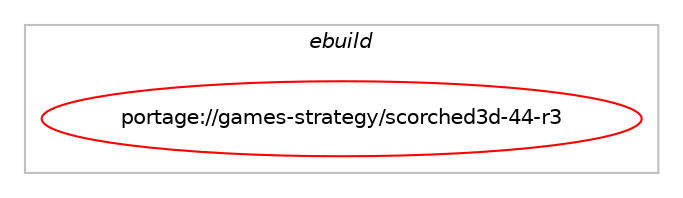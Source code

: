 digraph prolog {

# *************
# Graph options
# *************

newrank=true;
concentrate=true;
compound=true;
graph [rankdir=LR,fontname=Helvetica,fontsize=10,ranksep=1.5];#, ranksep=2.5, nodesep=0.2];
edge  [arrowhead=vee];
node  [fontname=Helvetica,fontsize=10];

# **********
# The ebuild
# **********

subgraph cluster_leftcol {
color=gray;
label=<<i>ebuild</i>>;
id [label="portage://games-strategy/scorched3d-44-r3", color=red, width=4, href="../games-strategy/scorched3d-44-r3.svg"];
}

# ****************
# The dependencies
# ****************

subgraph cluster_midcol {
color=gray;
label=<<i>dependencies</i>>;
subgraph cluster_compile {
fillcolor="#eeeeee";
style=filled;
label=<<i>compile</i>>;
# *** BEGIN UNKNOWN DEPENDENCY TYPE (TODO) ***
# id -> equal(use_conditional_group(negative,dedicated,portage://games-strategy/scorched3d-44-r3,[package_dependency(portage://games-strategy/scorched3d-44-r3,install,no,virtual,opengl,none,[,,],[],[]),package_dependency(portage://games-strategy/scorched3d-44-r3,install,no,virtual,glu,none,[,,],[],[]),package_dependency(portage://games-strategy/scorched3d-44-r3,install,no,media-libs,glew,none,[,,],[slot(0),equal],[]),package_dependency(portage://games-strategy/scorched3d-44-r3,install,no,media-libs,libogg,none,[,,],[],[]),package_dependency(portage://games-strategy/scorched3d-44-r3,install,no,media-libs,libvorbis,none,[,,],[],[]),package_dependency(portage://games-strategy/scorched3d-44-r3,install,no,media-libs,openal,none,[,,],[],[]),package_dependency(portage://games-strategy/scorched3d-44-r3,install,no,media-libs,freealut,none,[,,],[],[]),package_dependency(portage://games-strategy/scorched3d-44-r3,install,no,x11-libs,wxGTK,none,[,,],[slot(3.2-gtk3)],[use(enable(X),none)]),package_dependency(portage://games-strategy/scorched3d-44-r3,install,no,media-libs,freetype,none,[,,],[slot(2)],[]),package_dependency(portage://games-strategy/scorched3d-44-r3,install,no,sci-libs,fftw,none,[,,],[slot(3.0),equal],[])]))
# *** END UNKNOWN DEPENDENCY TYPE (TODO) ***

# *** BEGIN UNKNOWN DEPENDENCY TYPE (TODO) ***
# id -> equal(use_conditional_group(positive,mysql,portage://games-strategy/scorched3d-44-r3,[package_dependency(portage://games-strategy/scorched3d-44-r3,install,no,dev-db,mysql-connector-c,none,[,,],[],[])]))
# *** END UNKNOWN DEPENDENCY TYPE (TODO) ***

# *** BEGIN UNKNOWN DEPENDENCY TYPE (TODO) ***
# id -> equal(package_dependency(portage://games-strategy/scorched3d-44-r3,install,no,dev-libs,expat,none,[,,],[],[]))
# *** END UNKNOWN DEPENDENCY TYPE (TODO) ***

# *** BEGIN UNKNOWN DEPENDENCY TYPE (TODO) ***
# id -> equal(package_dependency(portage://games-strategy/scorched3d-44-r3,install,no,media-fonts,dejavu,none,[,,],[],[]))
# *** END UNKNOWN DEPENDENCY TYPE (TODO) ***

# *** BEGIN UNKNOWN DEPENDENCY TYPE (TODO) ***
# id -> equal(package_dependency(portage://games-strategy/scorched3d-44-r3,install,no,media-libs,libpng,none,[,,],[slot(0),equal],[]))
# *** END UNKNOWN DEPENDENCY TYPE (TODO) ***

# *** BEGIN UNKNOWN DEPENDENCY TYPE (TODO) ***
# id -> equal(package_dependency(portage://games-strategy/scorched3d-44-r3,install,no,media-libs,libsdl,none,[,,],[],[use(enable(video),none)]))
# *** END UNKNOWN DEPENDENCY TYPE (TODO) ***

# *** BEGIN UNKNOWN DEPENDENCY TYPE (TODO) ***
# id -> equal(package_dependency(portage://games-strategy/scorched3d-44-r3,install,no,media-libs,sdl-net,none,[,,],[],[]))
# *** END UNKNOWN DEPENDENCY TYPE (TODO) ***

# *** BEGIN UNKNOWN DEPENDENCY TYPE (TODO) ***
# id -> equal(package_dependency(portage://games-strategy/scorched3d-44-r3,install,no,sys-libs,zlib,none,[,,],[],[]))
# *** END UNKNOWN DEPENDENCY TYPE (TODO) ***

# *** BEGIN UNKNOWN DEPENDENCY TYPE (TODO) ***
# id -> equal(package_dependency(portage://games-strategy/scorched3d-44-r3,install,no,virtual,jpeg,none,[,,],[slot(0)],[]))
# *** END UNKNOWN DEPENDENCY TYPE (TODO) ***

# *** BEGIN UNKNOWN DEPENDENCY TYPE (TODO) ***
# id -> equal(package_dependency(portage://games-strategy/scorched3d-44-r3,install,no,x11-misc,xdg-utils,none,[,,],[],[]))
# *** END UNKNOWN DEPENDENCY TYPE (TODO) ***

}
subgraph cluster_compileandrun {
fillcolor="#eeeeee";
style=filled;
label=<<i>compile and run</i>>;
}
subgraph cluster_run {
fillcolor="#eeeeee";
style=filled;
label=<<i>run</i>>;
# *** BEGIN UNKNOWN DEPENDENCY TYPE (TODO) ***
# id -> equal(use_conditional_group(negative,dedicated,portage://games-strategy/scorched3d-44-r3,[package_dependency(portage://games-strategy/scorched3d-44-r3,run,no,virtual,opengl,none,[,,],[],[]),package_dependency(portage://games-strategy/scorched3d-44-r3,run,no,virtual,glu,none,[,,],[],[]),package_dependency(portage://games-strategy/scorched3d-44-r3,run,no,media-libs,glew,none,[,,],[slot(0),equal],[]),package_dependency(portage://games-strategy/scorched3d-44-r3,run,no,media-libs,libogg,none,[,,],[],[]),package_dependency(portage://games-strategy/scorched3d-44-r3,run,no,media-libs,libvorbis,none,[,,],[],[]),package_dependency(portage://games-strategy/scorched3d-44-r3,run,no,media-libs,openal,none,[,,],[],[]),package_dependency(portage://games-strategy/scorched3d-44-r3,run,no,media-libs,freealut,none,[,,],[],[]),package_dependency(portage://games-strategy/scorched3d-44-r3,run,no,x11-libs,wxGTK,none,[,,],[slot(3.2-gtk3)],[use(enable(X),none)]),package_dependency(portage://games-strategy/scorched3d-44-r3,run,no,media-libs,freetype,none,[,,],[slot(2)],[]),package_dependency(portage://games-strategy/scorched3d-44-r3,run,no,sci-libs,fftw,none,[,,],[slot(3.0),equal],[])]))
# *** END UNKNOWN DEPENDENCY TYPE (TODO) ***

# *** BEGIN UNKNOWN DEPENDENCY TYPE (TODO) ***
# id -> equal(use_conditional_group(positive,mysql,portage://games-strategy/scorched3d-44-r3,[package_dependency(portage://games-strategy/scorched3d-44-r3,run,no,dev-db,mysql-connector-c,none,[,,],[],[])]))
# *** END UNKNOWN DEPENDENCY TYPE (TODO) ***

# *** BEGIN UNKNOWN DEPENDENCY TYPE (TODO) ***
# id -> equal(package_dependency(portage://games-strategy/scorched3d-44-r3,run,no,dev-libs,expat,none,[,,],[],[]))
# *** END UNKNOWN DEPENDENCY TYPE (TODO) ***

# *** BEGIN UNKNOWN DEPENDENCY TYPE (TODO) ***
# id -> equal(package_dependency(portage://games-strategy/scorched3d-44-r3,run,no,media-fonts,dejavu,none,[,,],[],[]))
# *** END UNKNOWN DEPENDENCY TYPE (TODO) ***

# *** BEGIN UNKNOWN DEPENDENCY TYPE (TODO) ***
# id -> equal(package_dependency(portage://games-strategy/scorched3d-44-r3,run,no,media-libs,libpng,none,[,,],[slot(0),equal],[]))
# *** END UNKNOWN DEPENDENCY TYPE (TODO) ***

# *** BEGIN UNKNOWN DEPENDENCY TYPE (TODO) ***
# id -> equal(package_dependency(portage://games-strategy/scorched3d-44-r3,run,no,media-libs,libsdl,none,[,,],[],[use(enable(video),none)]))
# *** END UNKNOWN DEPENDENCY TYPE (TODO) ***

# *** BEGIN UNKNOWN DEPENDENCY TYPE (TODO) ***
# id -> equal(package_dependency(portage://games-strategy/scorched3d-44-r3,run,no,media-libs,sdl-net,none,[,,],[],[]))
# *** END UNKNOWN DEPENDENCY TYPE (TODO) ***

# *** BEGIN UNKNOWN DEPENDENCY TYPE (TODO) ***
# id -> equal(package_dependency(portage://games-strategy/scorched3d-44-r3,run,no,sys-libs,zlib,none,[,,],[],[]))
# *** END UNKNOWN DEPENDENCY TYPE (TODO) ***

# *** BEGIN UNKNOWN DEPENDENCY TYPE (TODO) ***
# id -> equal(package_dependency(portage://games-strategy/scorched3d-44-r3,run,no,virtual,jpeg,none,[,,],[slot(0)],[]))
# *** END UNKNOWN DEPENDENCY TYPE (TODO) ***

# *** BEGIN UNKNOWN DEPENDENCY TYPE (TODO) ***
# id -> equal(package_dependency(portage://games-strategy/scorched3d-44-r3,run,no,x11-misc,xdg-utils,none,[,,],[],[]))
# *** END UNKNOWN DEPENDENCY TYPE (TODO) ***

}
}

# **************
# The candidates
# **************

subgraph cluster_choices {
rank=same;
color=gray;
label=<<i>candidates</i>>;

}

}
